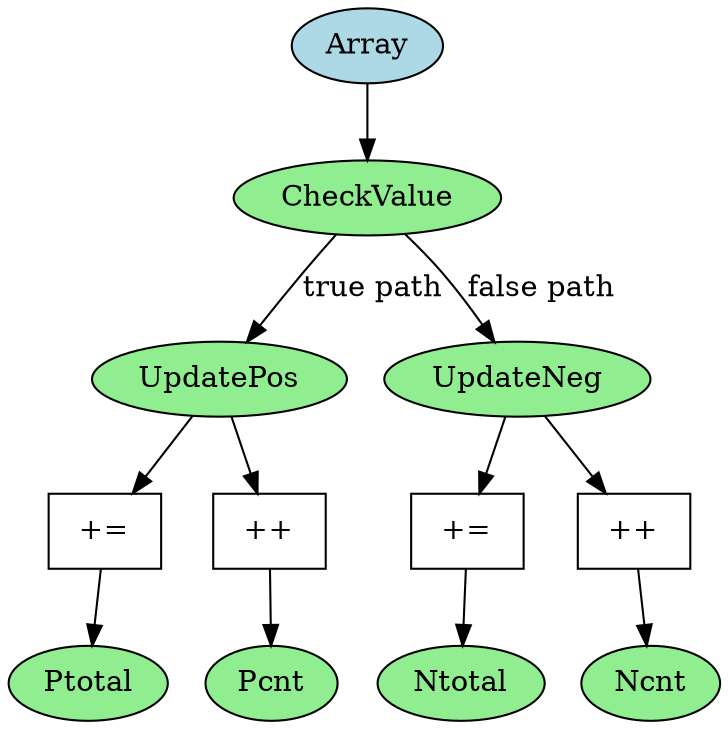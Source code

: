 digraph Sum_DFG {
    node [shape=ellipse, style=filled, fillcolor=lightblue];
    Array_input [label="Array"];
    node [shape=box, style=""];
    Add_Ptotal [label="+="];
    Add_Ntotal [label="+="];
    Inc_Pcnt [label="++"];
    Inc_Ncnt [label="++"];
    node [shape=ellipse, style=filled, fillcolor=lightgreen];
    Ptotal_out [label="Ptotal"];
    Ntotal_out [label="Ntotal"];
    Pcnt_out [label="Pcnt"];
    Ncnt_out [label="Ncnt"];

    // Fluxo de dados
    Array_input -> CheckValue;
    CheckValue -> UpdatePos [label="true path"];
    CheckValue -> UpdateNeg [label="false path"];
    UpdatePos -> Add_Ptotal;
    UpdatePos -> Inc_Pcnt;
    UpdateNeg -> Add_Ntotal;
    UpdateNeg -> Inc_Ncnt;
    Add_Ptotal -> Ptotal_out;
    Add_Ntotal -> Ntotal_out;
    Inc_Pcnt -> Pcnt_out;
    Inc_Ncnt -> Ncnt_out;
}